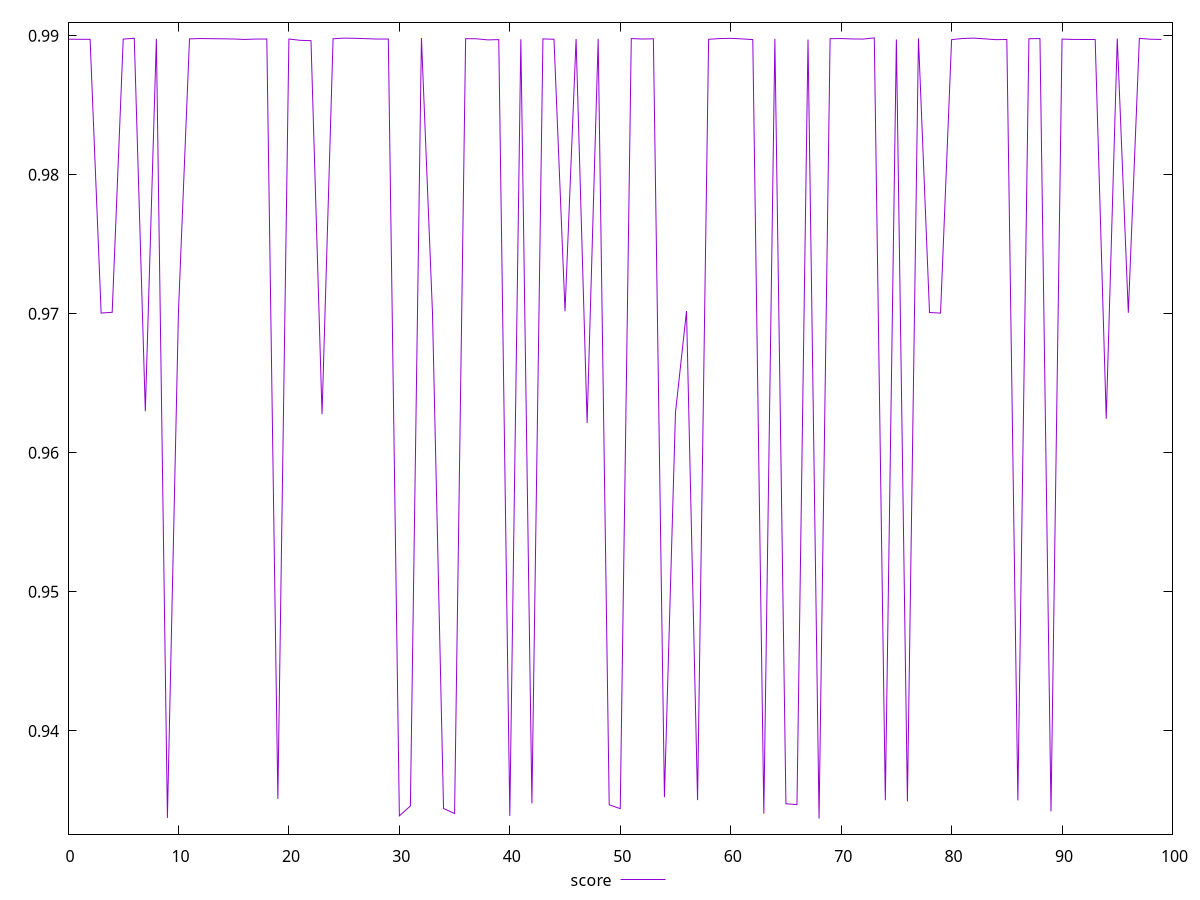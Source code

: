 reset
set terminal svg size 640, 490 enhanced background rgb 'white'
set output "reprap/first-meaningful-paint/samples/pages+cached+noexternal+nofonts/score/values.svg"

$score <<EOF
0 0.9897532878880329
1 0.989742789552905
2 0.9897461153569882
3 0.9700525646975257
4 0.9701061025643266
5 0.9897596723703004
6 0.989818153402815
7 0.9629890873986536
8 0.9897821390681845
9 0.9337462781709718
10 0.9701520180127408
11 0.9897736619772801
12 0.9897983086646659
13 0.9897872742554097
14 0.9897794038285332
15 0.9897648370468974
16 0.9897340314957839
17 0.9897620170640882
18 0.9897653041333387
19 0.935109841978557
20 0.9897637571190381
21 0.9896726359023188
22 0.989644082955022
23 0.9627756978454953
24 0.989783645580894
25 0.9898279950270756
26 0.989815416513498
27 0.9897908677893618
28 0.9897608297625098
29 0.9897630885514856
30 0.9338908664727694
31 0.9345993493083513
32 0.9898382476603009
33 0.9700488470979063
34 0.9344181759731617
35 0.9340569496599471
36 0.9897889000136255
37 0.9897798147899375
38 0.9897014855604221
39 0.9897200332913081
40 0.9338875052885706
41 0.9897449224474675
42 0.9347872989413444
43 0.9897731609011338
44 0.9897458235753258
45 0.9701852847132597
46 0.989768791802093
47 0.9621512236541274
48 0.9897805639079602
49 0.9346816418261547
50 0.9344081586905926
51 0.9897955465851398
52 0.9897639328271297
53 0.9897773103106808
54 0.9352333472119644
55 0.9628867996375161
56 0.9702037529180756
57 0.9350203038096443
58 0.9897447894190411
59 0.9897957988715345
60 0.9898140030310261
61 0.9897740731035847
62 0.9897202611181725
63 0.9340431063323773
64 0.9897725955634025
65 0.9347604114203087
66 0.9347006494551418
67 0.9897263122552555
68 0.933697425291549
69 0.9897874496750628
70 0.9897976288835038
71 0.9897697128505074
72 0.9897596852307271
73 0.9898437718055635
74 0.935011179369614
75 0.9897287698030282
76 0.9349302469380523
77 0.9898172952460345
78 0.9700911851675942
79 0.9700516018945022
80 0.9897194658577864
81 0.9898032542739577
82 0.9898284856499265
83 0.9897762827052052
84 0.9897175312572509
85 0.9897311152524737
86 0.9349994448535077
87 0.9897857980779468
88 0.9897951061422793
89 0.9342036349918159
90 0.989760405396215
91 0.9897349118359188
92 0.9897302948182345
93 0.9897266173233422
94 0.9624489013102493
95 0.9897978426546528
96 0.970072012612528
97 0.9898110090600987
98 0.9897505042390992
99 0.9897321761634782
EOF

set key outside below
set yrange [0.9325744983612687:0.9909666987358438]

plot \
  $score title "score" with line, \


reset